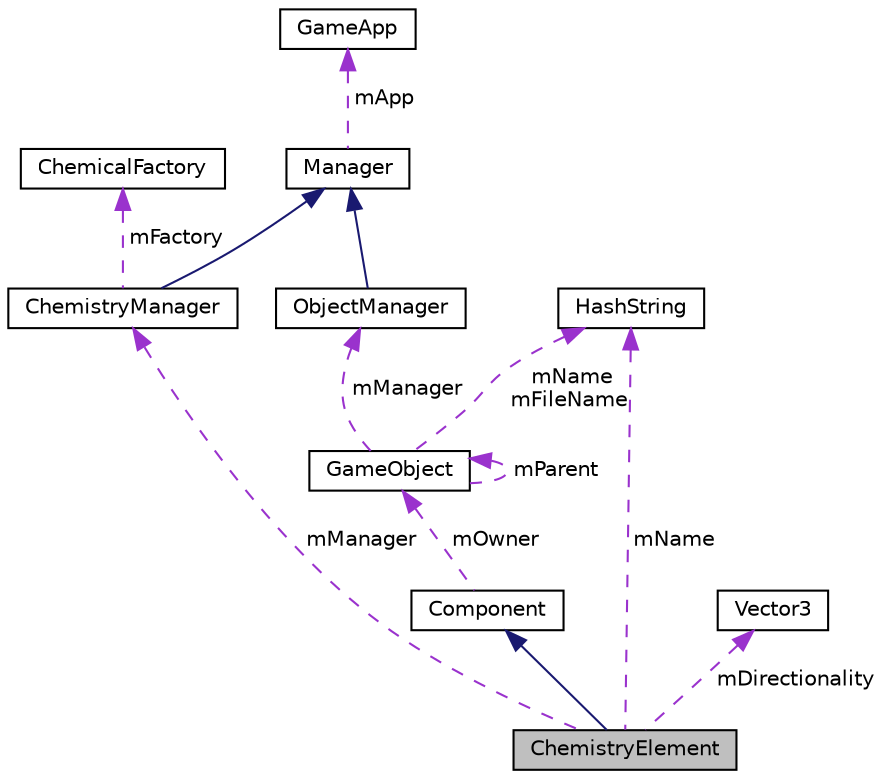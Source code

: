 digraph "ChemistryElement"
{
  edge [fontname="Helvetica",fontsize="10",labelfontname="Helvetica",labelfontsize="10"];
  node [fontname="Helvetica",fontsize="10",shape=record];
  Node1 [label="ChemistryElement",height=0.2,width=0.4,color="black", fillcolor="grey75", style="filled", fontcolor="black"];
  Node2 -> Node1 [dir="back",color="midnightblue",fontsize="10",style="solid",fontname="Helvetica"];
  Node2 [label="Component",height=0.2,width=0.4,color="black", fillcolor="white", style="filled",URL="$classComponent.html"];
  Node3 -> Node2 [dir="back",color="darkorchid3",fontsize="10",style="dashed",label=" mOwner" ,fontname="Helvetica"];
  Node3 [label="GameObject",height=0.2,width=0.4,color="black", fillcolor="white", style="filled",URL="$classGameObject.html"];
  Node3 -> Node3 [dir="back",color="darkorchid3",fontsize="10",style="dashed",label=" mParent" ,fontname="Helvetica"];
  Node4 -> Node3 [dir="back",color="darkorchid3",fontsize="10",style="dashed",label=" mManager" ,fontname="Helvetica"];
  Node4 [label="ObjectManager",height=0.2,width=0.4,color="black", fillcolor="white", style="filled",URL="$classObjectManager.html"];
  Node5 -> Node4 [dir="back",color="midnightblue",fontsize="10",style="solid",fontname="Helvetica"];
  Node5 [label="Manager",height=0.2,width=0.4,color="black", fillcolor="white", style="filled",URL="$classManager.html"];
  Node6 -> Node5 [dir="back",color="darkorchid3",fontsize="10",style="dashed",label=" mApp" ,fontname="Helvetica"];
  Node6 [label="GameApp",height=0.2,width=0.4,color="black", fillcolor="white", style="filled",URL="$classGameApp.html"];
  Node7 -> Node3 [dir="back",color="darkorchid3",fontsize="10",style="dashed",label=" mName\nmFileName" ,fontname="Helvetica"];
  Node7 [label="HashString",height=0.2,width=0.4,color="black", fillcolor="white", style="filled",URL="$classHashString.html"];
  Node8 -> Node1 [dir="back",color="darkorchid3",fontsize="10",style="dashed",label=" mManager" ,fontname="Helvetica"];
  Node8 [label="ChemistryManager",height=0.2,width=0.4,color="black", fillcolor="white", style="filled",URL="$classChemistryManager.html"];
  Node5 -> Node8 [dir="back",color="midnightblue",fontsize="10",style="solid",fontname="Helvetica"];
  Node9 -> Node8 [dir="back",color="darkorchid3",fontsize="10",style="dashed",label=" mFactory" ,fontname="Helvetica"];
  Node9 [label="ChemicalFactory",height=0.2,width=0.4,color="black", fillcolor="white", style="filled",URL="$classChemicalFactory.html"];
  Node10 -> Node1 [dir="back",color="darkorchid3",fontsize="10",style="dashed",label=" mDirectionality" ,fontname="Helvetica"];
  Node10 [label="Vector3",height=0.2,width=0.4,color="black", fillcolor="white", style="filled",URL="$structVector3.html"];
  Node7 -> Node1 [dir="back",color="darkorchid3",fontsize="10",style="dashed",label=" mName" ,fontname="Helvetica"];
}
